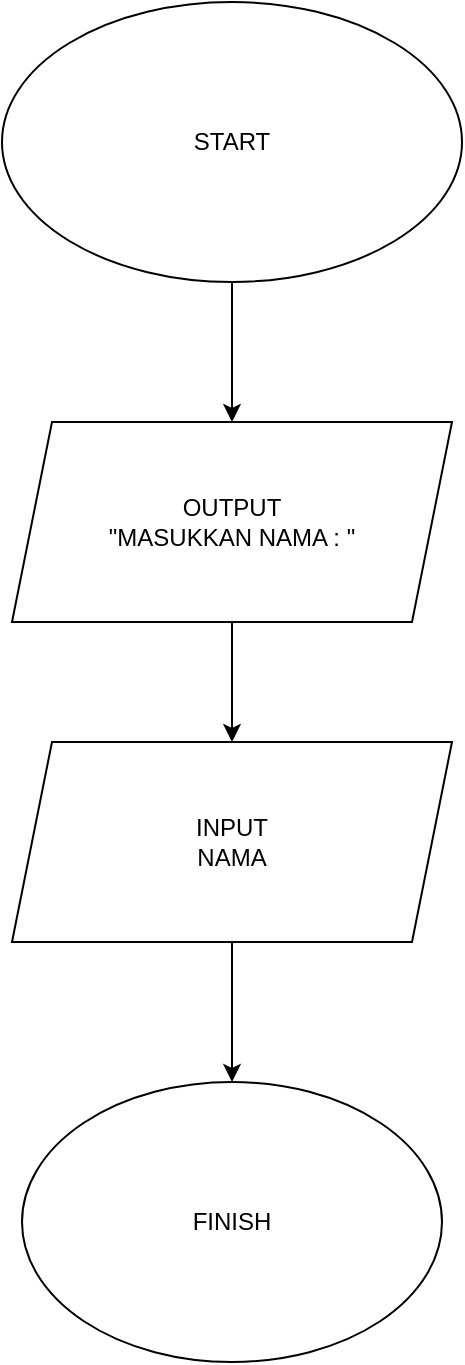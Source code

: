 <mxfile version="21.6.8" type="device">
  <diagram name="Page-1" id="K3SEERITZxdXsGj7sH8l">
    <mxGraphModel dx="880" dy="516" grid="1" gridSize="10" guides="1" tooltips="1" connect="1" arrows="1" fold="1" page="1" pageScale="1" pageWidth="850" pageHeight="1100" math="0" shadow="0">
      <root>
        <mxCell id="0" />
        <mxCell id="1" parent="0" />
        <mxCell id="9_4H7yNGfkG78p05Q4yS-6" value="" style="edgeStyle=orthogonalEdgeStyle;rounded=0;orthogonalLoop=1;jettySize=auto;html=1;" edge="1" parent="1" source="9_4H7yNGfkG78p05Q4yS-1" target="9_4H7yNGfkG78p05Q4yS-2">
          <mxGeometry relative="1" as="geometry" />
        </mxCell>
        <mxCell id="9_4H7yNGfkG78p05Q4yS-1" value="START" style="ellipse;whiteSpace=wrap;html=1;" vertex="1" parent="1">
          <mxGeometry x="320" y="50" width="230" height="140" as="geometry" />
        </mxCell>
        <mxCell id="9_4H7yNGfkG78p05Q4yS-7" value="" style="edgeStyle=orthogonalEdgeStyle;rounded=0;orthogonalLoop=1;jettySize=auto;html=1;" edge="1" parent="1" source="9_4H7yNGfkG78p05Q4yS-2" target="9_4H7yNGfkG78p05Q4yS-4">
          <mxGeometry relative="1" as="geometry" />
        </mxCell>
        <mxCell id="9_4H7yNGfkG78p05Q4yS-2" value="OUTPUT&lt;br&gt;&quot;MASUKKAN NAMA : &quot;" style="shape=parallelogram;perimeter=parallelogramPerimeter;whiteSpace=wrap;html=1;fixedSize=1;" vertex="1" parent="1">
          <mxGeometry x="325" y="260" width="220" height="100" as="geometry" />
        </mxCell>
        <mxCell id="9_4H7yNGfkG78p05Q4yS-8" value="" style="edgeStyle=orthogonalEdgeStyle;rounded=0;orthogonalLoop=1;jettySize=auto;html=1;" edge="1" parent="1" source="9_4H7yNGfkG78p05Q4yS-4" target="9_4H7yNGfkG78p05Q4yS-5">
          <mxGeometry relative="1" as="geometry" />
        </mxCell>
        <mxCell id="9_4H7yNGfkG78p05Q4yS-4" value="INPUT&lt;br&gt;NAMA" style="shape=parallelogram;perimeter=parallelogramPerimeter;whiteSpace=wrap;html=1;fixedSize=1;" vertex="1" parent="1">
          <mxGeometry x="325" y="420" width="220" height="100" as="geometry" />
        </mxCell>
        <mxCell id="9_4H7yNGfkG78p05Q4yS-5" value="FINISH" style="ellipse;whiteSpace=wrap;html=1;" vertex="1" parent="1">
          <mxGeometry x="330" y="590" width="210" height="140" as="geometry" />
        </mxCell>
      </root>
    </mxGraphModel>
  </diagram>
</mxfile>

